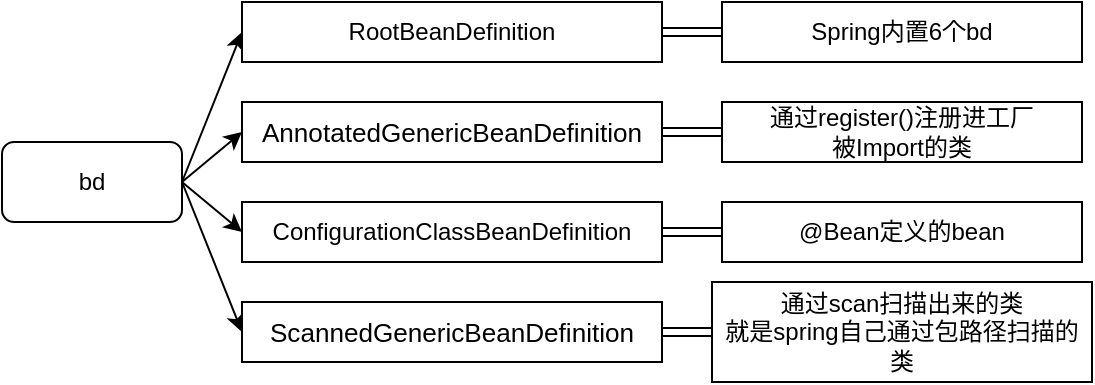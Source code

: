 <mxfile version="15.4.1" type="github">
  <diagram id="jqt50fl-MRmz82jPBsF7" name="第 1 页">
    <mxGraphModel dx="782" dy="485" grid="1" gridSize="10" guides="1" tooltips="1" connect="1" arrows="1" fold="1" page="1" pageScale="1" pageWidth="827" pageHeight="1169" math="0" shadow="0">
      <root>
        <mxCell id="0" />
        <mxCell id="1" parent="0" />
        <mxCell id="cuxdXZbSRFRjtJqR8UAa-9" style="rounded=0;orthogonalLoop=1;jettySize=auto;html=1;exitX=1;exitY=0.5;exitDx=0;exitDy=0;entryX=0;entryY=0.5;entryDx=0;entryDy=0;fontFamily=Helvetica;" edge="1" parent="1" source="cuxdXZbSRFRjtJqR8UAa-1" target="cuxdXZbSRFRjtJqR8UAa-2">
          <mxGeometry relative="1" as="geometry" />
        </mxCell>
        <mxCell id="cuxdXZbSRFRjtJqR8UAa-10" style="edgeStyle=none;rounded=0;orthogonalLoop=1;jettySize=auto;html=1;exitX=1;exitY=0.5;exitDx=0;exitDy=0;fontFamily=Helvetica;entryX=0;entryY=0.5;entryDx=0;entryDy=0;" edge="1" parent="1" source="cuxdXZbSRFRjtJqR8UAa-1" target="cuxdXZbSRFRjtJqR8UAa-4">
          <mxGeometry relative="1" as="geometry" />
        </mxCell>
        <mxCell id="cuxdXZbSRFRjtJqR8UAa-11" style="edgeStyle=none;rounded=0;orthogonalLoop=1;jettySize=auto;html=1;exitX=1;exitY=0.5;exitDx=0;exitDy=0;entryX=0;entryY=0.5;entryDx=0;entryDy=0;fontFamily=Helvetica;" edge="1" parent="1" source="cuxdXZbSRFRjtJqR8UAa-1" target="cuxdXZbSRFRjtJqR8UAa-6">
          <mxGeometry relative="1" as="geometry" />
        </mxCell>
        <mxCell id="cuxdXZbSRFRjtJqR8UAa-18" style="edgeStyle=none;rounded=0;orthogonalLoop=1;jettySize=auto;html=1;exitX=1;exitY=0.5;exitDx=0;exitDy=0;entryX=0;entryY=0.5;entryDx=0;entryDy=0;fontFamily=Helvetica;" edge="1" parent="1" source="cuxdXZbSRFRjtJqR8UAa-1" target="cuxdXZbSRFRjtJqR8UAa-15">
          <mxGeometry relative="1" as="geometry" />
        </mxCell>
        <mxCell id="cuxdXZbSRFRjtJqR8UAa-1" value="bd" style="rounded=1;whiteSpace=wrap;html=1;" vertex="1" parent="1">
          <mxGeometry x="20" y="170" width="90" height="40" as="geometry" />
        </mxCell>
        <mxCell id="cuxdXZbSRFRjtJqR8UAa-12" style="edgeStyle=none;rounded=0;orthogonalLoop=1;jettySize=auto;html=1;exitX=1;exitY=0.5;exitDx=0;exitDy=0;entryX=0;entryY=0.5;entryDx=0;entryDy=0;fontFamily=Helvetica;shape=link;" edge="1" parent="1" source="cuxdXZbSRFRjtJqR8UAa-2" target="cuxdXZbSRFRjtJqR8UAa-3">
          <mxGeometry relative="1" as="geometry" />
        </mxCell>
        <mxCell id="cuxdXZbSRFRjtJqR8UAa-2" value="RootBeanDefinition" style="rounded=0;whiteSpace=wrap;html=1;fontFamily=Helvetica;" vertex="1" parent="1">
          <mxGeometry x="140" y="100" width="210" height="30" as="geometry" />
        </mxCell>
        <mxCell id="cuxdXZbSRFRjtJqR8UAa-3" value="Spring内置6个bd" style="rounded=0;whiteSpace=wrap;html=1;" vertex="1" parent="1">
          <mxGeometry x="380" y="100" width="180" height="30" as="geometry" />
        </mxCell>
        <mxCell id="cuxdXZbSRFRjtJqR8UAa-13" style="edgeStyle=none;shape=link;rounded=0;orthogonalLoop=1;jettySize=auto;html=1;exitX=1;exitY=0.5;exitDx=0;exitDy=0;entryX=0;entryY=0.5;entryDx=0;entryDy=0;fontFamily=Helvetica;" edge="1" parent="1" source="cuxdXZbSRFRjtJqR8UAa-4" target="cuxdXZbSRFRjtJqR8UAa-5">
          <mxGeometry relative="1" as="geometry" />
        </mxCell>
        <mxCell id="cuxdXZbSRFRjtJqR8UAa-4" value="&lt;div style=&quot;background-color: rgb(255, 255, 255); font-size: 9.8pt;&quot;&gt;AnnotatedGenericBeanDefinition&lt;/div&gt;" style="rounded=0;whiteSpace=wrap;html=1;fontFamily=Helvetica;" vertex="1" parent="1">
          <mxGeometry x="140" y="150" width="210" height="30" as="geometry" />
        </mxCell>
        <mxCell id="cuxdXZbSRFRjtJqR8UAa-5" value="通过register()注册进工厂&lt;br&gt;被Import的类" style="rounded=0;whiteSpace=wrap;html=1;fontFamily=Helvetica;" vertex="1" parent="1">
          <mxGeometry x="380" y="150" width="180" height="30" as="geometry" />
        </mxCell>
        <mxCell id="cuxdXZbSRFRjtJqR8UAa-14" style="edgeStyle=none;shape=link;rounded=0;orthogonalLoop=1;jettySize=auto;html=1;exitX=1;exitY=0.5;exitDx=0;exitDy=0;entryX=0;entryY=0.5;entryDx=0;entryDy=0;fontFamily=Helvetica;" edge="1" parent="1" source="cuxdXZbSRFRjtJqR8UAa-6" target="cuxdXZbSRFRjtJqR8UAa-8">
          <mxGeometry relative="1" as="geometry" />
        </mxCell>
        <mxCell id="cuxdXZbSRFRjtJqR8UAa-6" value="ConfigurationClassBeanDefinition" style="whiteSpace=wrap;html=1;fontFamily=Helvetica;" vertex="1" parent="1">
          <mxGeometry x="140" y="200" width="210" height="30" as="geometry" />
        </mxCell>
        <mxCell id="cuxdXZbSRFRjtJqR8UAa-8" value="@Bean定义的bean" style="whiteSpace=wrap;html=1;fontFamily=Helvetica;" vertex="1" parent="1">
          <mxGeometry x="380" y="200" width="180" height="30" as="geometry" />
        </mxCell>
        <mxCell id="cuxdXZbSRFRjtJqR8UAa-17" style="edgeStyle=none;shape=link;rounded=0;orthogonalLoop=1;jettySize=auto;html=1;exitX=1;exitY=0.5;exitDx=0;exitDy=0;entryX=0;entryY=0.5;entryDx=0;entryDy=0;fontFamily=Helvetica;" edge="1" parent="1" source="cuxdXZbSRFRjtJqR8UAa-15" target="cuxdXZbSRFRjtJqR8UAa-16">
          <mxGeometry relative="1" as="geometry" />
        </mxCell>
        <mxCell id="cuxdXZbSRFRjtJqR8UAa-15" value="&lt;div style=&quot;background-color: rgb(255, 255, 255); font-size: 9.8pt;&quot;&gt;ScannedGenericBeanDefinition&lt;/div&gt;" style="whiteSpace=wrap;html=1;fontFamily=Helvetica;" vertex="1" parent="1">
          <mxGeometry x="140" y="250" width="210" height="30" as="geometry" />
        </mxCell>
        <mxCell id="cuxdXZbSRFRjtJqR8UAa-16" value="通过scan扫描出来的类&lt;br&gt;就是spring自己通过包路径扫描的类" style="whiteSpace=wrap;html=1;fontFamily=Helvetica;" vertex="1" parent="1">
          <mxGeometry x="375" y="240" width="190" height="50" as="geometry" />
        </mxCell>
      </root>
    </mxGraphModel>
  </diagram>
</mxfile>
